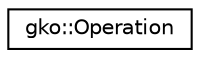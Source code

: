 digraph "Graphical Class Hierarchy"
{
 // INTERACTIVE_SVG=YES
  edge [fontname="Helvetica",fontsize="10",labelfontname="Helvetica",labelfontsize="10"];
  node [fontname="Helvetica",fontsize="10",shape=record];
  rankdir="LR";
  Node1 [label="gko::Operation",height=0.2,width=0.4,color="black", fillcolor="white", style="filled",URL="$classgko_1_1Operation.html",tooltip="Operations can be used to define functionalities whose implementations differ among devices..."];
}

